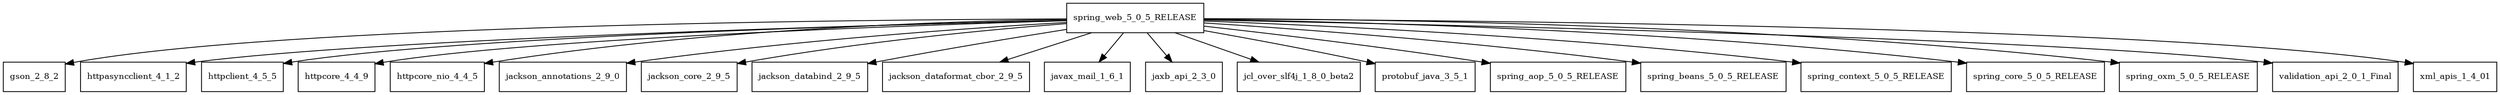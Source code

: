 digraph spring_web_5_0_5_RELEASE_dependencies {
  node [shape = box, fontsize=10.0];
  spring_web_5_0_5_RELEASE -> gson_2_8_2;
  spring_web_5_0_5_RELEASE -> httpasyncclient_4_1_2;
  spring_web_5_0_5_RELEASE -> httpclient_4_5_5;
  spring_web_5_0_5_RELEASE -> httpcore_4_4_9;
  spring_web_5_0_5_RELEASE -> httpcore_nio_4_4_5;
  spring_web_5_0_5_RELEASE -> jackson_annotations_2_9_0;
  spring_web_5_0_5_RELEASE -> jackson_core_2_9_5;
  spring_web_5_0_5_RELEASE -> jackson_databind_2_9_5;
  spring_web_5_0_5_RELEASE -> jackson_dataformat_cbor_2_9_5;
  spring_web_5_0_5_RELEASE -> javax_mail_1_6_1;
  spring_web_5_0_5_RELEASE -> jaxb_api_2_3_0;
  spring_web_5_0_5_RELEASE -> jcl_over_slf4j_1_8_0_beta2;
  spring_web_5_0_5_RELEASE -> protobuf_java_3_5_1;
  spring_web_5_0_5_RELEASE -> spring_aop_5_0_5_RELEASE;
  spring_web_5_0_5_RELEASE -> spring_beans_5_0_5_RELEASE;
  spring_web_5_0_5_RELEASE -> spring_context_5_0_5_RELEASE;
  spring_web_5_0_5_RELEASE -> spring_core_5_0_5_RELEASE;
  spring_web_5_0_5_RELEASE -> spring_oxm_5_0_5_RELEASE;
  spring_web_5_0_5_RELEASE -> validation_api_2_0_1_Final;
  spring_web_5_0_5_RELEASE -> xml_apis_1_4_01;
}
